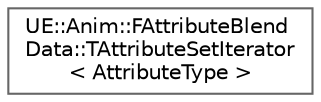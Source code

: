 digraph "Graphical Class Hierarchy"
{
 // INTERACTIVE_SVG=YES
 // LATEX_PDF_SIZE
  bgcolor="transparent";
  edge [fontname=Helvetica,fontsize=10,labelfontname=Helvetica,labelfontsize=10];
  node [fontname=Helvetica,fontsize=10,shape=box,height=0.2,width=0.4];
  rankdir="LR";
  Node0 [id="Node000000",label="UE::Anim::FAttributeBlend\lData::TAttributeSetIterator\l\< AttributeType \>",height=0.2,width=0.4,color="grey40", fillcolor="white", style="filled",URL="$d0/d83/structUE_1_1Anim_1_1FAttributeBlendData_1_1TAttributeSetIterator.html",tooltip=" "];
}
